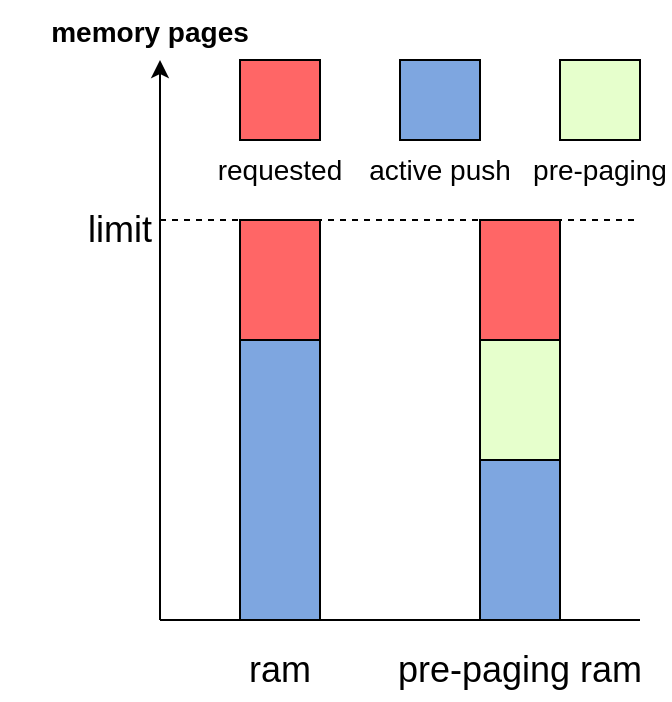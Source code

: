 <mxfile version="18.1.3" type="github">
  <diagram id="o9Ja1an5dL6dh2Lvcu4c" name="Page-1">
    <mxGraphModel dx="1038" dy="579" grid="1" gridSize="10" guides="1" tooltips="1" connect="1" arrows="1" fold="1" page="1" pageScale="1" pageWidth="827" pageHeight="1169" math="0" shadow="0">
      <root>
        <mxCell id="0" />
        <mxCell id="1" parent="0" />
        <mxCell id="bRjQeI7XWbLKrkH4t1YK-2" value="" style="endArrow=classic;html=1;rounded=0;" edge="1" parent="1">
          <mxGeometry width="50" height="50" relative="1" as="geometry">
            <mxPoint x="280" y="320" as="sourcePoint" />
            <mxPoint x="280" y="40" as="targetPoint" />
          </mxGeometry>
        </mxCell>
        <mxCell id="bRjQeI7XWbLKrkH4t1YK-3" value="" style="endArrow=none;html=1;rounded=0;endFill=0;" edge="1" parent="1">
          <mxGeometry width="50" height="50" relative="1" as="geometry">
            <mxPoint x="280" y="320" as="sourcePoint" />
            <mxPoint x="520" y="320" as="targetPoint" />
          </mxGeometry>
        </mxCell>
        <mxCell id="bRjQeI7XWbLKrkH4t1YK-5" value="" style="rounded=0;whiteSpace=wrap;html=1;fillColor=#7EA6E0;" vertex="1" parent="1">
          <mxGeometry x="320" y="180" width="40" height="140" as="geometry" />
        </mxCell>
        <mxCell id="bRjQeI7XWbLKrkH4t1YK-6" value="" style="rounded=0;whiteSpace=wrap;html=1;fillColor=#FF6666;" vertex="1" parent="1">
          <mxGeometry x="320" y="120" width="40" height="60" as="geometry" />
        </mxCell>
        <mxCell id="bRjQeI7XWbLKrkH4t1YK-7" value="" style="endArrow=none;dashed=1;html=1;rounded=0;" edge="1" parent="1">
          <mxGeometry width="50" height="50" relative="1" as="geometry">
            <mxPoint x="280" y="120" as="sourcePoint" />
            <mxPoint x="520" y="120" as="targetPoint" />
          </mxGeometry>
        </mxCell>
        <mxCell id="bRjQeI7XWbLKrkH4t1YK-8" value="&lt;font style=&quot;font-size: 18px;&quot;&gt;limit&lt;/font&gt;" style="text;html=1;strokeColor=none;fillColor=none;align=center;verticalAlign=middle;whiteSpace=wrap;rounded=0;" vertex="1" parent="1">
          <mxGeometry x="230" y="110" width="60" height="30" as="geometry" />
        </mxCell>
        <mxCell id="bRjQeI7XWbLKrkH4t1YK-9" value="" style="rounded=0;whiteSpace=wrap;html=1;fillColor=#FF6666;" vertex="1" parent="1">
          <mxGeometry x="440" y="120" width="40" height="60" as="geometry" />
        </mxCell>
        <mxCell id="bRjQeI7XWbLKrkH4t1YK-10" value="" style="rounded=0;whiteSpace=wrap;html=1;fillColor=#7EA6E0;" vertex="1" parent="1">
          <mxGeometry x="440" y="240" width="40" height="80" as="geometry" />
        </mxCell>
        <mxCell id="bRjQeI7XWbLKrkH4t1YK-11" value="" style="rounded=0;whiteSpace=wrap;html=1;fontSize=18;fillColor=#E6FFCC;" vertex="1" parent="1">
          <mxGeometry x="440" y="180" width="40" height="60" as="geometry" />
        </mxCell>
        <mxCell id="bRjQeI7XWbLKrkH4t1YK-12" value="ram" style="text;html=1;strokeColor=none;fillColor=none;align=center;verticalAlign=middle;whiteSpace=wrap;rounded=0;fontSize=18;" vertex="1" parent="1">
          <mxGeometry x="310" y="330" width="60" height="30" as="geometry" />
        </mxCell>
        <mxCell id="bRjQeI7XWbLKrkH4t1YK-13" value="pre-paging ram" style="text;html=1;strokeColor=none;fillColor=none;align=center;verticalAlign=middle;whiteSpace=wrap;rounded=0;fontSize=18;" vertex="1" parent="1">
          <mxGeometry x="395" y="330" width="130" height="30" as="geometry" />
        </mxCell>
        <mxCell id="bRjQeI7XWbLKrkH4t1YK-14" value="&lt;font style=&quot;font-size: 14px;&quot;&gt;&lt;b&gt;memory pages&lt;/b&gt;&lt;/font&gt;" style="text;html=1;strokeColor=none;fillColor=none;align=center;verticalAlign=middle;whiteSpace=wrap;rounded=0;fontSize=18;" vertex="1" parent="1">
          <mxGeometry x="200" y="10" width="150" height="30" as="geometry" />
        </mxCell>
        <mxCell id="bRjQeI7XWbLKrkH4t1YK-15" value="" style="whiteSpace=wrap;html=1;aspect=fixed;fontSize=14;fillColor=#7EA6E0;" vertex="1" parent="1">
          <mxGeometry x="400" y="40" width="40" height="40" as="geometry" />
        </mxCell>
        <mxCell id="bRjQeI7XWbLKrkH4t1YK-16" value="" style="whiteSpace=wrap;html=1;aspect=fixed;fontSize=14;fillColor=#FF6666;" vertex="1" parent="1">
          <mxGeometry x="320" y="40" width="40" height="40" as="geometry" />
        </mxCell>
        <mxCell id="bRjQeI7XWbLKrkH4t1YK-17" value="" style="whiteSpace=wrap;html=1;aspect=fixed;fontSize=14;fillColor=#E6FFCC;" vertex="1" parent="1">
          <mxGeometry x="480" y="40" width="40" height="40" as="geometry" />
        </mxCell>
        <mxCell id="bRjQeI7XWbLKrkH4t1YK-18" value="requested" style="text;html=1;strokeColor=none;fillColor=none;align=center;verticalAlign=middle;whiteSpace=wrap;rounded=0;fontSize=14;" vertex="1" parent="1">
          <mxGeometry x="310" y="80" width="60" height="30" as="geometry" />
        </mxCell>
        <mxCell id="bRjQeI7XWbLKrkH4t1YK-19" value="active push" style="text;html=1;strokeColor=none;fillColor=none;align=center;verticalAlign=middle;whiteSpace=wrap;rounded=0;fontSize=14;" vertex="1" parent="1">
          <mxGeometry x="380" y="80" width="80" height="30" as="geometry" />
        </mxCell>
        <mxCell id="bRjQeI7XWbLKrkH4t1YK-20" value="pre-paging" style="text;html=1;strokeColor=none;fillColor=none;align=center;verticalAlign=middle;whiteSpace=wrap;rounded=0;fontSize=14;" vertex="1" parent="1">
          <mxGeometry x="465" y="80" width="70" height="30" as="geometry" />
        </mxCell>
      </root>
    </mxGraphModel>
  </diagram>
</mxfile>
